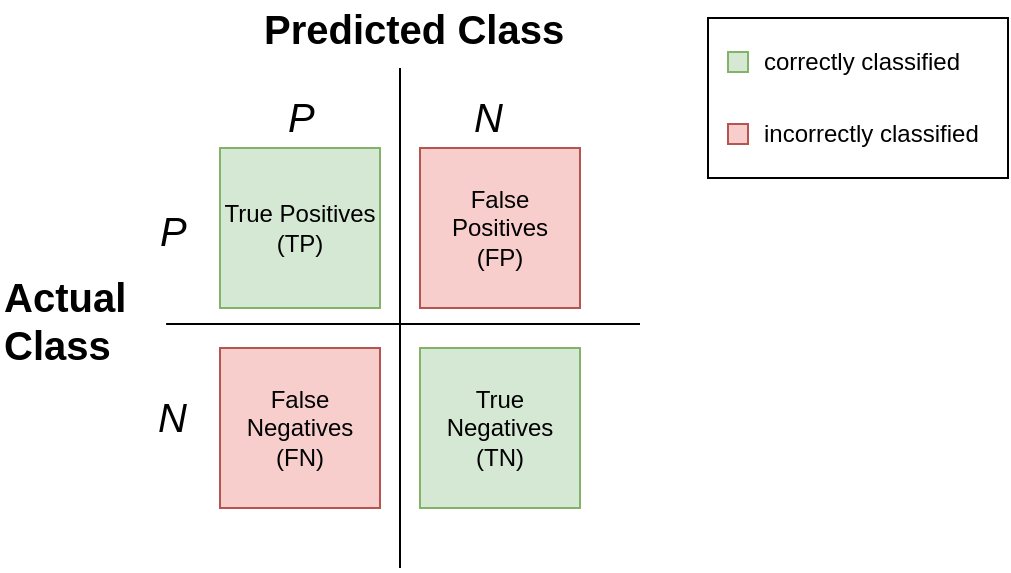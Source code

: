 <mxfile version="10.6.6" type="device"><diagram id="g733whfnJpceeA7SG_am" name="Page-1"><mxGraphModel dx="1392" dy="934" grid="1" gridSize="10" guides="1" tooltips="1" connect="1" arrows="1" fold="1" page="1" pageScale="1" pageWidth="850" pageHeight="1100" math="0" shadow="0"><root><mxCell id="0"/><mxCell id="1" parent="0"/><mxCell id="FNwZuZZUBTPpxhb_6mNg-19" value="" style="rounded=0;whiteSpace=wrap;html=1;fontFamily=Times New Roman;" vertex="1" parent="1"><mxGeometry x="474" y="195" width="150" height="80" as="geometry"/></mxCell><mxCell id="FNwZuZZUBTPpxhb_6mNg-2" value="True Positives&lt;br&gt;(TP)&lt;br&gt;" style="whiteSpace=wrap;html=1;aspect=fixed;fillColor=#d5e8d4;strokeColor=#82b366;" vertex="1" parent="1"><mxGeometry x="230" y="260" width="80" height="80" as="geometry"/></mxCell><mxCell id="FNwZuZZUBTPpxhb_6mNg-3" value="&lt;span&gt;False Negatives&lt;/span&gt;&lt;br&gt;&lt;span&gt;(FN)&lt;/span&gt;" style="whiteSpace=wrap;html=1;aspect=fixed;fillColor=#f8cecc;strokeColor=#b85450;" vertex="1" parent="1"><mxGeometry x="230" y="360" width="80" height="80" as="geometry"/></mxCell><mxCell id="FNwZuZZUBTPpxhb_6mNg-4" value="&lt;span&gt;False Positives&lt;/span&gt;&lt;br&gt;&lt;span&gt;(FP)&lt;/span&gt;" style="whiteSpace=wrap;html=1;aspect=fixed;fillColor=#f8cecc;strokeColor=#b85450;" vertex="1" parent="1"><mxGeometry x="330" y="260" width="80" height="80" as="geometry"/></mxCell><mxCell id="FNwZuZZUBTPpxhb_6mNg-5" value="True Negatives&lt;br&gt;(TN)&lt;br&gt;" style="whiteSpace=wrap;html=1;aspect=fixed;fillColor=#d5e8d4;strokeColor=#82b366;" vertex="1" parent="1"><mxGeometry x="330" y="360" width="80" height="80" as="geometry"/></mxCell><mxCell id="FNwZuZZUBTPpxhb_6mNg-6" value="&lt;font style=&quot;font-size: 20px&quot;&gt;Predicted Class&lt;/font&gt;&lt;br&gt;" style="text;html=1;resizable=0;points=[];autosize=1;align=left;verticalAlign=top;spacingTop=-4;fontStyle=1" vertex="1" parent="1"><mxGeometry x="250" y="186" width="160" height="20" as="geometry"/></mxCell><mxCell id="FNwZuZZUBTPpxhb_6mNg-7" value="&lt;font style=&quot;font-size: 20px&quot;&gt;Actual &lt;br&gt;Class&lt;/font&gt;&lt;br&gt;" style="text;html=1;resizable=0;points=[];autosize=1;align=left;verticalAlign=top;spacingTop=-4;fontStyle=1" vertex="1" parent="1"><mxGeometry x="120" y="320" width="80" height="40" as="geometry"/></mxCell><mxCell id="FNwZuZZUBTPpxhb_6mNg-8" value="&lt;font style=&quot;font-size: 20px&quot;&gt;&lt;i&gt;P&lt;/i&gt;&lt;/font&gt;" style="text;html=1;resizable=0;points=[];autosize=1;align=left;verticalAlign=top;spacingTop=-4;" vertex="1" parent="1"><mxGeometry x="198" y="287" width="30" height="20" as="geometry"/></mxCell><mxCell id="FNwZuZZUBTPpxhb_6mNg-9" value="&lt;font style=&quot;font-size: 20px&quot;&gt;&lt;i&gt;P&lt;/i&gt;&lt;/font&gt;" style="text;html=1;resizable=0;points=[];autosize=1;align=left;verticalAlign=top;spacingTop=-4;" vertex="1" parent="1"><mxGeometry x="262" y="230" width="30" height="20" as="geometry"/></mxCell><mxCell id="FNwZuZZUBTPpxhb_6mNg-10" value="&lt;font style=&quot;font-size: 20px&quot;&gt;&lt;i&gt;N&lt;/i&gt;&lt;/font&gt;" style="text;html=1;resizable=0;points=[];autosize=1;align=left;verticalAlign=top;spacingTop=-4;" vertex="1" parent="1"><mxGeometry x="355" y="230" width="30" height="20" as="geometry"/></mxCell><mxCell id="FNwZuZZUBTPpxhb_6mNg-13" value="&lt;font style=&quot;font-size: 20px&quot;&gt;&lt;i&gt;N&lt;/i&gt;&lt;/font&gt;" style="text;html=1;resizable=0;points=[];autosize=1;align=left;verticalAlign=top;spacingTop=-4;" vertex="1" parent="1"><mxGeometry x="197" y="380" width="30" height="20" as="geometry"/></mxCell><mxCell id="FNwZuZZUBTPpxhb_6mNg-15" value="" style="endArrow=none;html=1;" edge="1" parent="1"><mxGeometry width="50" height="50" relative="1" as="geometry"><mxPoint x="320" y="470" as="sourcePoint"/><mxPoint x="320" y="220" as="targetPoint"/></mxGeometry></mxCell><mxCell id="FNwZuZZUBTPpxhb_6mNg-16" value="" style="endArrow=none;html=1;entryX=1.038;entryY=0.7;entryDx=0;entryDy=0;entryPerimeter=0;" edge="1" parent="1" target="FNwZuZZUBTPpxhb_6mNg-7"><mxGeometry width="50" height="50" relative="1" as="geometry"><mxPoint x="440" y="348" as="sourcePoint"/><mxPoint x="330" y="230" as="targetPoint"/></mxGeometry></mxCell><mxCell id="FNwZuZZUBTPpxhb_6mNg-18" value="" style="whiteSpace=wrap;html=1;aspect=fixed;fillColor=#f8cecc;strokeColor=#b85450;" vertex="1" parent="1"><mxGeometry x="484" y="248" width="10" height="10" as="geometry"/></mxCell><mxCell id="FNwZuZZUBTPpxhb_6mNg-20" value="" style="whiteSpace=wrap;html=1;aspect=fixed;fillColor=#d5e8d4;strokeColor=#82b366;" vertex="1" parent="1"><mxGeometry x="484" y="212" width="10" height="10" as="geometry"/></mxCell><mxCell id="FNwZuZZUBTPpxhb_6mNg-23" value="&lt;font face=&quot;Helvetica&quot;&gt;correctly classified&lt;/font&gt;" style="text;html=1;resizable=0;points=[];autosize=1;align=left;verticalAlign=top;spacingTop=-4;fontFamily=Times New Roman;" vertex="1" parent="1"><mxGeometry x="500" y="207" width="110" height="20" as="geometry"/></mxCell><mxCell id="FNwZuZZUBTPpxhb_6mNg-24" value="&lt;font face=&quot;Helvetica&quot;&gt;incorrectly classified&lt;/font&gt;" style="text;html=1;resizable=0;points=[];autosize=1;align=left;verticalAlign=top;spacingTop=-4;fontFamily=Times New Roman;" vertex="1" parent="1"><mxGeometry x="500" y="243" width="120" height="20" as="geometry"/></mxCell></root></mxGraphModel></diagram></mxfile>